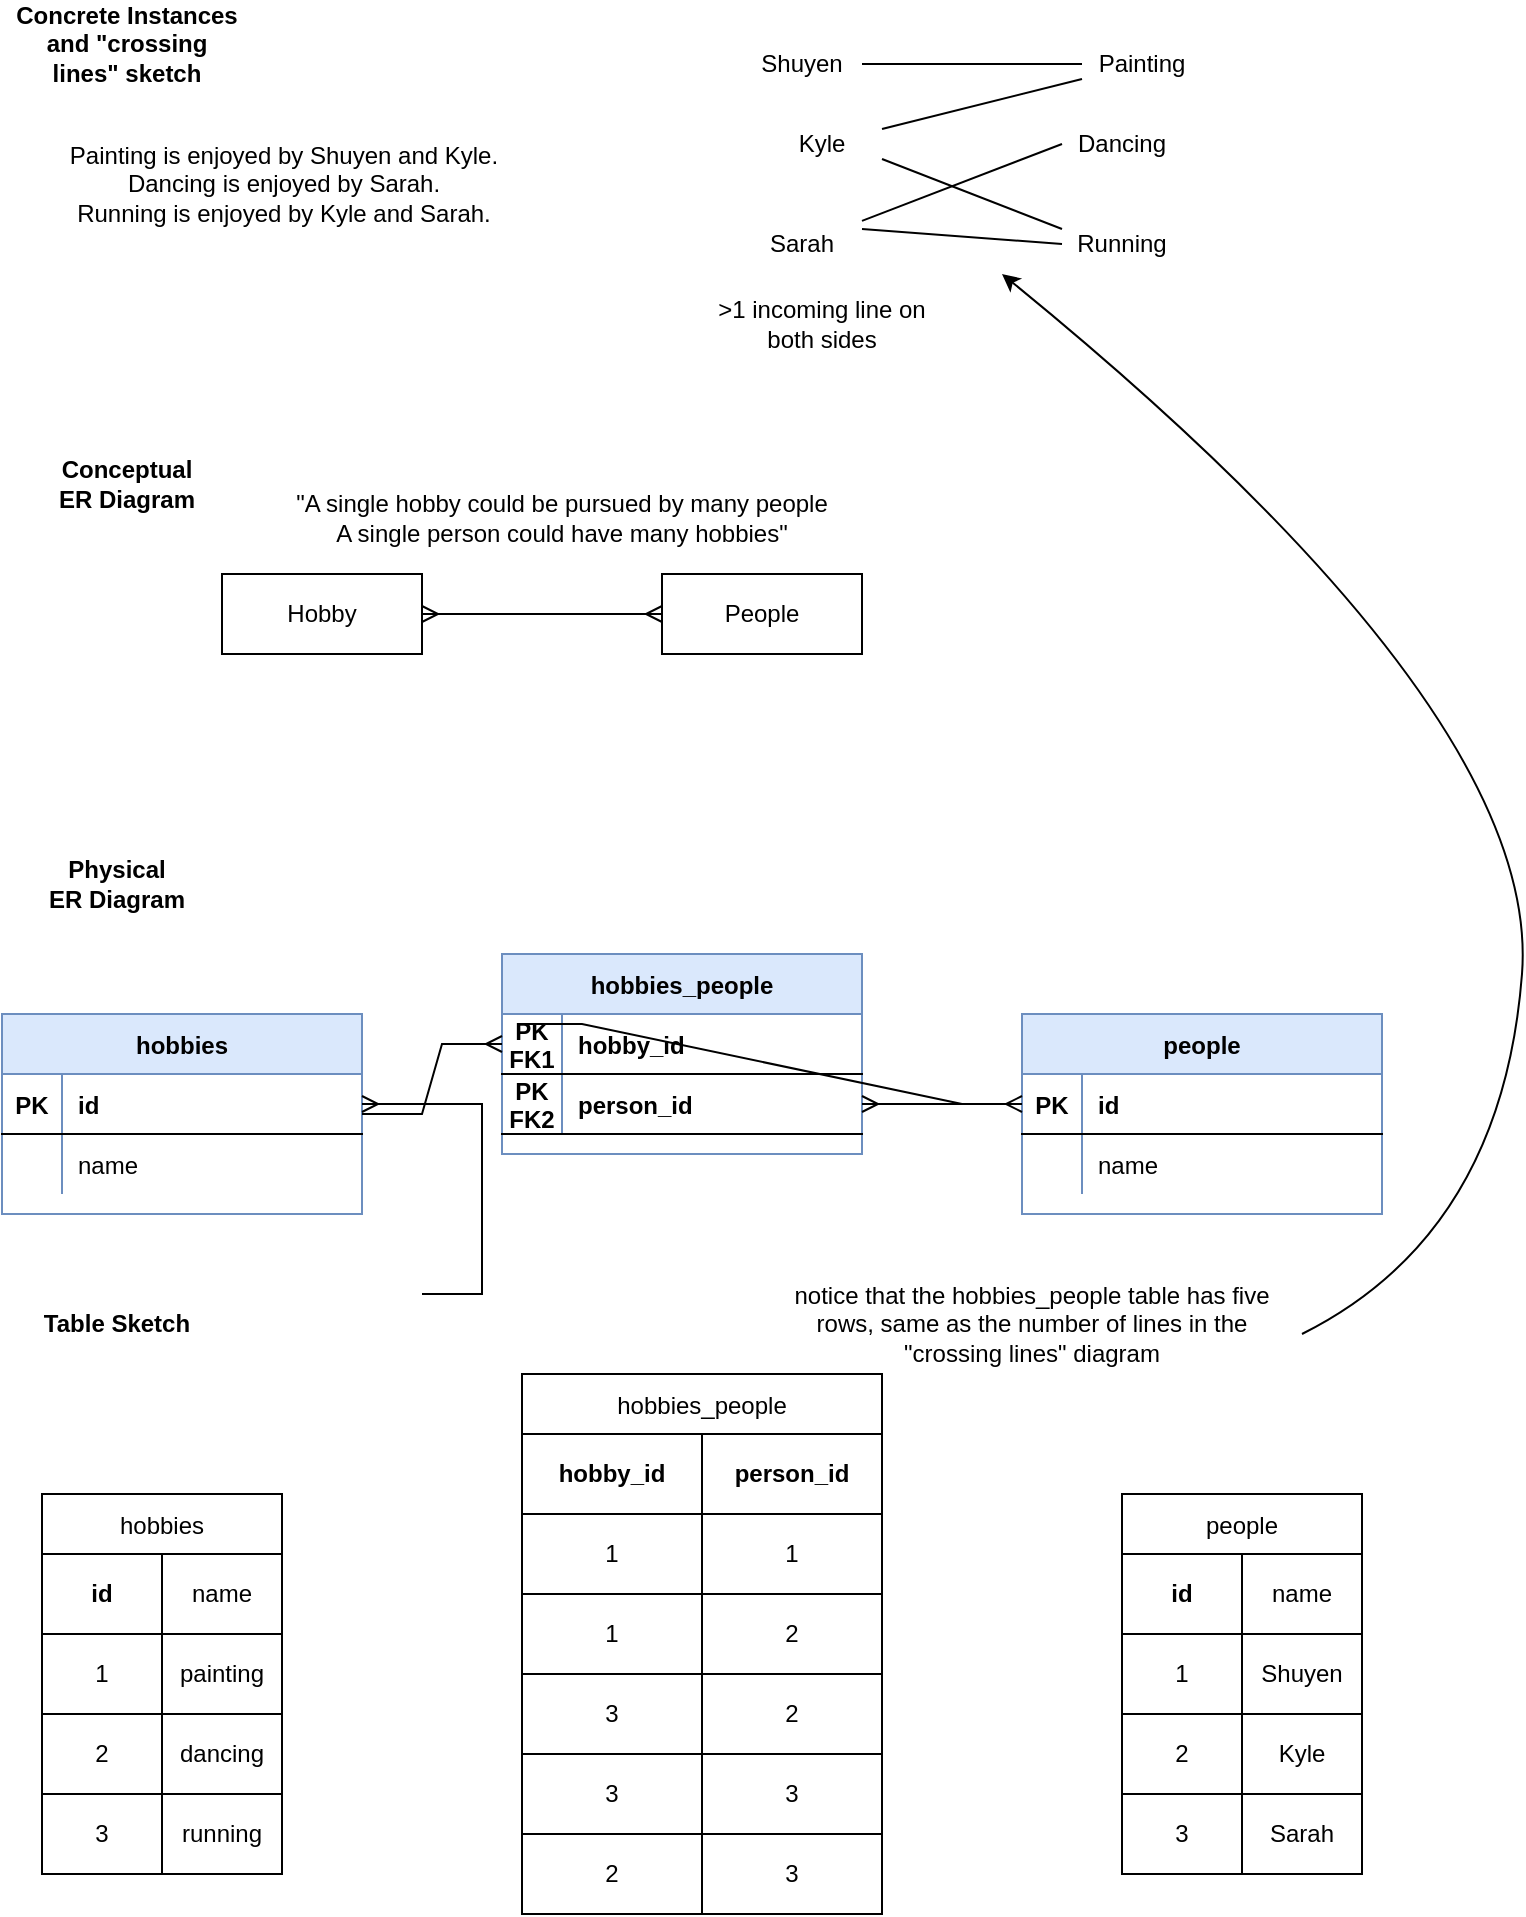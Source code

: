 <mxfile version="20.4.0" type="device"><diagram id="R2lEEEUBdFMjLlhIrx00" name="Page-1"><mxGraphModel dx="2066" dy="1155" grid="1" gridSize="10" guides="1" tooltips="1" connect="1" arrows="1" fold="1" page="1" pageScale="1" pageWidth="850" pageHeight="1100" math="0" shadow="0" extFonts="Permanent Marker^https://fonts.googleapis.com/css?family=Permanent+Marker"><root><mxCell id="0"/><mxCell id="1" parent="0"/><mxCell id="ItAvpHH_RHoH9dyeuU5u-58" value="hobbies_people" style="shape=table;startSize=30;container=1;collapsible=1;childLayout=tableLayout;fixedRows=1;rowLines=0;fontStyle=1;align=center;resizeLast=1;fillColor=#dae8fc;strokeColor=#6c8ebf;" parent="1" vertex="1"><mxGeometry x="320" y="590" width="180" height="100" as="geometry"/></mxCell><mxCell id="ItAvpHH_RHoH9dyeuU5u-59" value="" style="shape=tableRow;horizontal=0;startSize=0;swimlaneHead=0;swimlaneBody=0;fillColor=none;collapsible=0;dropTarget=0;points=[[0,0.5],[1,0.5]];portConstraint=eastwest;top=0;left=0;right=0;bottom=1;" parent="ItAvpHH_RHoH9dyeuU5u-58" vertex="1"><mxGeometry y="30" width="180" height="30" as="geometry"/></mxCell><mxCell id="ItAvpHH_RHoH9dyeuU5u-60" value="PK&#xA;FK1" style="shape=partialRectangle;connectable=0;fillColor=none;top=0;left=0;bottom=0;right=0;fontStyle=1;overflow=hidden;" parent="ItAvpHH_RHoH9dyeuU5u-59" vertex="1"><mxGeometry width="30" height="30" as="geometry"><mxRectangle width="30" height="30" as="alternateBounds"/></mxGeometry></mxCell><mxCell id="ItAvpHH_RHoH9dyeuU5u-61" value="hobby_id" style="shape=partialRectangle;connectable=0;fillColor=none;top=0;left=0;bottom=0;right=0;align=left;spacingLeft=6;fontStyle=1;overflow=hidden;" parent="ItAvpHH_RHoH9dyeuU5u-59" vertex="1"><mxGeometry x="30" width="150" height="30" as="geometry"><mxRectangle width="150" height="30" as="alternateBounds"/></mxGeometry></mxCell><mxCell id="fiHRi5qlY6WQzK_C-6VY-2" value="" style="shape=tableRow;horizontal=0;startSize=0;swimlaneHead=0;swimlaneBody=0;fillColor=none;collapsible=0;dropTarget=0;points=[[0,0.5],[1,0.5]];portConstraint=eastwest;top=0;left=0;right=0;bottom=1;" vertex="1" parent="ItAvpHH_RHoH9dyeuU5u-58"><mxGeometry y="60" width="180" height="30" as="geometry"/></mxCell><mxCell id="fiHRi5qlY6WQzK_C-6VY-3" value="PK&#xA;FK2&#xA;" style="shape=partialRectangle;connectable=0;fillColor=none;top=0;left=0;bottom=0;right=0;fontStyle=1;overflow=hidden;" vertex="1" parent="fiHRi5qlY6WQzK_C-6VY-2"><mxGeometry width="30" height="30" as="geometry"><mxRectangle width="30" height="30" as="alternateBounds"/></mxGeometry></mxCell><mxCell id="fiHRi5qlY6WQzK_C-6VY-4" value="person_id" style="shape=partialRectangle;connectable=0;fillColor=none;top=0;left=0;bottom=0;right=0;align=left;spacingLeft=6;fontStyle=1;overflow=hidden;strokeColor=none;" vertex="1" parent="fiHRi5qlY6WQzK_C-6VY-2"><mxGeometry x="30" width="150" height="30" as="geometry"><mxRectangle width="150" height="30" as="alternateBounds"/></mxGeometry></mxCell><mxCell id="ItAvpHH_RHoH9dyeuU5u-77" value="hobbies" style="shape=table;startSize=30;container=1;collapsible=1;childLayout=tableLayout;fixedRows=1;rowLines=0;fontStyle=1;align=center;resizeLast=1;fillColor=#dae8fc;strokeColor=#6c8ebf;" parent="1" vertex="1"><mxGeometry x="70" y="620" width="180" height="100" as="geometry"/></mxCell><mxCell id="ItAvpHH_RHoH9dyeuU5u-78" value="" style="shape=tableRow;horizontal=0;startSize=0;swimlaneHead=0;swimlaneBody=0;fillColor=none;collapsible=0;dropTarget=0;points=[[0,0.5],[1,0.5]];portConstraint=eastwest;top=0;left=0;right=0;bottom=1;" parent="ItAvpHH_RHoH9dyeuU5u-77" vertex="1"><mxGeometry y="30" width="180" height="30" as="geometry"/></mxCell><mxCell id="ItAvpHH_RHoH9dyeuU5u-79" value="PK" style="shape=partialRectangle;connectable=0;fillColor=none;top=0;left=0;bottom=0;right=0;fontStyle=1;overflow=hidden;" parent="ItAvpHH_RHoH9dyeuU5u-78" vertex="1"><mxGeometry width="30" height="30" as="geometry"><mxRectangle width="30" height="30" as="alternateBounds"/></mxGeometry></mxCell><mxCell id="ItAvpHH_RHoH9dyeuU5u-80" value="id" style="shape=partialRectangle;connectable=0;fillColor=none;top=0;left=0;bottom=0;right=0;align=left;spacingLeft=6;fontStyle=1;overflow=hidden;" parent="ItAvpHH_RHoH9dyeuU5u-78" vertex="1"><mxGeometry x="30" width="150" height="30" as="geometry"><mxRectangle width="150" height="30" as="alternateBounds"/></mxGeometry></mxCell><mxCell id="ItAvpHH_RHoH9dyeuU5u-81" value="" style="shape=tableRow;horizontal=0;startSize=0;swimlaneHead=0;swimlaneBody=0;fillColor=none;collapsible=0;dropTarget=0;points=[[0,0.5],[1,0.5]];portConstraint=eastwest;top=0;left=0;right=0;bottom=0;" parent="ItAvpHH_RHoH9dyeuU5u-77" vertex="1"><mxGeometry y="60" width="180" height="30" as="geometry"/></mxCell><mxCell id="ItAvpHH_RHoH9dyeuU5u-82" value="" style="shape=partialRectangle;connectable=0;fillColor=none;top=0;left=0;bottom=0;right=0;editable=1;overflow=hidden;" parent="ItAvpHH_RHoH9dyeuU5u-81" vertex="1"><mxGeometry width="30" height="30" as="geometry"><mxRectangle width="30" height="30" as="alternateBounds"/></mxGeometry></mxCell><mxCell id="ItAvpHH_RHoH9dyeuU5u-83" value="name" style="shape=partialRectangle;connectable=0;fillColor=none;top=0;left=0;bottom=0;right=0;align=left;spacingLeft=6;overflow=hidden;" parent="ItAvpHH_RHoH9dyeuU5u-81" vertex="1"><mxGeometry x="30" width="150" height="30" as="geometry"><mxRectangle width="150" height="30" as="alternateBounds"/></mxGeometry></mxCell><mxCell id="ItAvpHH_RHoH9dyeuU5u-90" value="people" style="shape=table;startSize=30;container=1;collapsible=1;childLayout=tableLayout;fixedRows=1;rowLines=0;fontStyle=1;align=center;resizeLast=1;fillColor=#dae8fc;strokeColor=#6c8ebf;" parent="1" vertex="1"><mxGeometry x="580" y="620" width="180" height="100" as="geometry"/></mxCell><mxCell id="ItAvpHH_RHoH9dyeuU5u-91" value="" style="shape=tableRow;horizontal=0;startSize=0;swimlaneHead=0;swimlaneBody=0;fillColor=none;collapsible=0;dropTarget=0;points=[[0,0.5],[1,0.5]];portConstraint=eastwest;top=0;left=0;right=0;bottom=1;" parent="ItAvpHH_RHoH9dyeuU5u-90" vertex="1"><mxGeometry y="30" width="180" height="30" as="geometry"/></mxCell><mxCell id="ItAvpHH_RHoH9dyeuU5u-92" value="PK" style="shape=partialRectangle;connectable=0;fillColor=none;top=0;left=0;bottom=0;right=0;fontStyle=1;overflow=hidden;" parent="ItAvpHH_RHoH9dyeuU5u-91" vertex="1"><mxGeometry width="30" height="30" as="geometry"><mxRectangle width="30" height="30" as="alternateBounds"/></mxGeometry></mxCell><mxCell id="ItAvpHH_RHoH9dyeuU5u-93" value="id" style="shape=partialRectangle;connectable=0;fillColor=none;top=0;left=0;bottom=0;right=0;align=left;spacingLeft=6;fontStyle=1;overflow=hidden;" parent="ItAvpHH_RHoH9dyeuU5u-91" vertex="1"><mxGeometry x="30" width="150" height="30" as="geometry"><mxRectangle width="150" height="30" as="alternateBounds"/></mxGeometry></mxCell><mxCell id="ItAvpHH_RHoH9dyeuU5u-94" value="" style="shape=tableRow;horizontal=0;startSize=0;swimlaneHead=0;swimlaneBody=0;fillColor=none;collapsible=0;dropTarget=0;points=[[0,0.5],[1,0.5]];portConstraint=eastwest;top=0;left=0;right=0;bottom=0;" parent="ItAvpHH_RHoH9dyeuU5u-90" vertex="1"><mxGeometry y="60" width="180" height="30" as="geometry"/></mxCell><mxCell id="ItAvpHH_RHoH9dyeuU5u-95" value="" style="shape=partialRectangle;connectable=0;fillColor=none;top=0;left=0;bottom=0;right=0;editable=1;overflow=hidden;" parent="ItAvpHH_RHoH9dyeuU5u-94" vertex="1"><mxGeometry width="30" height="30" as="geometry"><mxRectangle width="30" height="30" as="alternateBounds"/></mxGeometry></mxCell><mxCell id="ItAvpHH_RHoH9dyeuU5u-96" value="name" style="shape=partialRectangle;connectable=0;fillColor=none;top=0;left=0;bottom=0;right=0;align=left;spacingLeft=6;overflow=hidden;" parent="ItAvpHH_RHoH9dyeuU5u-94" vertex="1"><mxGeometry x="30" width="150" height="30" as="geometry"><mxRectangle width="150" height="30" as="alternateBounds"/></mxGeometry></mxCell><mxCell id="ItAvpHH_RHoH9dyeuU5u-110" value="" style="edgeStyle=entityRelationEdgeStyle;fontSize=12;html=1;endArrow=ERmany;rounded=0;exitX=0;exitY=0.5;exitDx=0;exitDy=0;entryX=1;entryY=0.5;entryDx=0;entryDy=0;" parent="1" source="ItAvpHH_RHoH9dyeuU5u-68" target="ItAvpHH_RHoH9dyeuU5u-78" edge="1"><mxGeometry width="100" height="100" relative="1" as="geometry"><mxPoint x="280" y="760" as="sourcePoint"/><mxPoint x="380" y="660" as="targetPoint"/></mxGeometry></mxCell><mxCell id="ItAvpHH_RHoH9dyeuU5u-132" value="hobbies" style="shape=table;startSize=30;container=1;collapsible=0;childLayout=tableLayout;" parent="1" vertex="1"><mxGeometry x="90" y="860" width="120" height="190" as="geometry"/></mxCell><mxCell id="ItAvpHH_RHoH9dyeuU5u-133" value="" style="shape=tableRow;horizontal=0;startSize=0;swimlaneHead=0;swimlaneBody=0;top=0;left=0;bottom=0;right=0;collapsible=0;dropTarget=0;fillColor=none;points=[[0,0.5],[1,0.5]];portConstraint=eastwest;" parent="ItAvpHH_RHoH9dyeuU5u-132" vertex="1"><mxGeometry y="30" width="120" height="40" as="geometry"/></mxCell><mxCell id="ItAvpHH_RHoH9dyeuU5u-134" value="&lt;b&gt;id&lt;/b&gt;" style="shape=partialRectangle;html=1;whiteSpace=wrap;connectable=0;overflow=hidden;fillColor=none;top=0;left=0;bottom=0;right=0;pointerEvents=1;" parent="ItAvpHH_RHoH9dyeuU5u-133" vertex="1"><mxGeometry width="60" height="40" as="geometry"><mxRectangle width="60" height="40" as="alternateBounds"/></mxGeometry></mxCell><mxCell id="ItAvpHH_RHoH9dyeuU5u-135" value="name" style="shape=partialRectangle;html=1;whiteSpace=wrap;connectable=0;overflow=hidden;fillColor=none;top=0;left=0;bottom=0;right=0;pointerEvents=1;" parent="ItAvpHH_RHoH9dyeuU5u-133" vertex="1"><mxGeometry x="60" width="60" height="40" as="geometry"><mxRectangle width="60" height="40" as="alternateBounds"/></mxGeometry></mxCell><mxCell id="ItAvpHH_RHoH9dyeuU5u-136" value="" style="shape=tableRow;horizontal=0;startSize=0;swimlaneHead=0;swimlaneBody=0;top=0;left=0;bottom=0;right=0;collapsible=0;dropTarget=0;fillColor=none;points=[[0,0.5],[1,0.5]];portConstraint=eastwest;" parent="ItAvpHH_RHoH9dyeuU5u-132" vertex="1"><mxGeometry y="70" width="120" height="40" as="geometry"/></mxCell><mxCell id="ItAvpHH_RHoH9dyeuU5u-137" value="1" style="shape=partialRectangle;html=1;whiteSpace=wrap;connectable=0;overflow=hidden;fillColor=none;top=0;left=0;bottom=0;right=0;pointerEvents=1;" parent="ItAvpHH_RHoH9dyeuU5u-136" vertex="1"><mxGeometry width="60" height="40" as="geometry"><mxRectangle width="60" height="40" as="alternateBounds"/></mxGeometry></mxCell><mxCell id="ItAvpHH_RHoH9dyeuU5u-138" value="painting" style="shape=partialRectangle;html=1;whiteSpace=wrap;connectable=0;overflow=hidden;fillColor=none;top=0;left=0;bottom=0;right=0;pointerEvents=1;" parent="ItAvpHH_RHoH9dyeuU5u-136" vertex="1"><mxGeometry x="60" width="60" height="40" as="geometry"><mxRectangle width="60" height="40" as="alternateBounds"/></mxGeometry></mxCell><mxCell id="ItAvpHH_RHoH9dyeuU5u-139" value="" style="shape=tableRow;horizontal=0;startSize=0;swimlaneHead=0;swimlaneBody=0;top=0;left=0;bottom=0;right=0;collapsible=0;dropTarget=0;fillColor=none;points=[[0,0.5],[1,0.5]];portConstraint=eastwest;" parent="ItAvpHH_RHoH9dyeuU5u-132" vertex="1"><mxGeometry y="110" width="120" height="40" as="geometry"/></mxCell><mxCell id="ItAvpHH_RHoH9dyeuU5u-140" value="2" style="shape=partialRectangle;html=1;whiteSpace=wrap;connectable=0;overflow=hidden;fillColor=none;top=0;left=0;bottom=0;right=0;pointerEvents=1;" parent="ItAvpHH_RHoH9dyeuU5u-139" vertex="1"><mxGeometry width="60" height="40" as="geometry"><mxRectangle width="60" height="40" as="alternateBounds"/></mxGeometry></mxCell><mxCell id="ItAvpHH_RHoH9dyeuU5u-141" value="dancing" style="shape=partialRectangle;html=1;whiteSpace=wrap;connectable=0;overflow=hidden;fillColor=none;top=0;left=0;bottom=0;right=0;pointerEvents=1;" parent="ItAvpHH_RHoH9dyeuU5u-139" vertex="1"><mxGeometry x="60" width="60" height="40" as="geometry"><mxRectangle width="60" height="40" as="alternateBounds"/></mxGeometry></mxCell><mxCell id="fiHRi5qlY6WQzK_C-6VY-7" value="" style="shape=tableRow;horizontal=0;startSize=0;swimlaneHead=0;swimlaneBody=0;top=0;left=0;bottom=0;right=0;collapsible=0;dropTarget=0;fillColor=none;points=[[0,0.5],[1,0.5]];portConstraint=eastwest;" vertex="1" parent="ItAvpHH_RHoH9dyeuU5u-132"><mxGeometry y="150" width="120" height="40" as="geometry"/></mxCell><mxCell id="fiHRi5qlY6WQzK_C-6VY-8" value="3" style="shape=partialRectangle;html=1;whiteSpace=wrap;connectable=0;overflow=hidden;fillColor=none;top=0;left=0;bottom=0;right=0;pointerEvents=1;" vertex="1" parent="fiHRi5qlY6WQzK_C-6VY-7"><mxGeometry width="60" height="40" as="geometry"><mxRectangle width="60" height="40" as="alternateBounds"/></mxGeometry></mxCell><mxCell id="fiHRi5qlY6WQzK_C-6VY-9" value="running" style="shape=partialRectangle;html=1;whiteSpace=wrap;connectable=0;overflow=hidden;fillColor=none;top=0;left=0;bottom=0;right=0;pointerEvents=1;" vertex="1" parent="fiHRi5qlY6WQzK_C-6VY-7"><mxGeometry x="60" width="60" height="40" as="geometry"><mxRectangle width="60" height="40" as="alternateBounds"/></mxGeometry></mxCell><mxCell id="ItAvpHH_RHoH9dyeuU5u-142" value="people" style="shape=table;startSize=30;container=1;collapsible=0;childLayout=tableLayout;" parent="1" vertex="1"><mxGeometry x="630" y="860" width="120" height="190" as="geometry"/></mxCell><mxCell id="ItAvpHH_RHoH9dyeuU5u-143" value="" style="shape=tableRow;horizontal=0;startSize=0;swimlaneHead=0;swimlaneBody=0;top=0;left=0;bottom=0;right=0;collapsible=0;dropTarget=0;fillColor=none;points=[[0,0.5],[1,0.5]];portConstraint=eastwest;" parent="ItAvpHH_RHoH9dyeuU5u-142" vertex="1"><mxGeometry y="30" width="120" height="40" as="geometry"/></mxCell><mxCell id="ItAvpHH_RHoH9dyeuU5u-144" value="&lt;b&gt;id&lt;/b&gt;" style="shape=partialRectangle;html=1;whiteSpace=wrap;connectable=0;overflow=hidden;fillColor=none;top=0;left=0;bottom=0;right=0;pointerEvents=1;" parent="ItAvpHH_RHoH9dyeuU5u-143" vertex="1"><mxGeometry width="60" height="40" as="geometry"><mxRectangle width="60" height="40" as="alternateBounds"/></mxGeometry></mxCell><mxCell id="ItAvpHH_RHoH9dyeuU5u-145" value="name" style="shape=partialRectangle;html=1;whiteSpace=wrap;connectable=0;overflow=hidden;fillColor=none;top=0;left=0;bottom=0;right=0;pointerEvents=1;" parent="ItAvpHH_RHoH9dyeuU5u-143" vertex="1"><mxGeometry x="60" width="60" height="40" as="geometry"><mxRectangle width="60" height="40" as="alternateBounds"/></mxGeometry></mxCell><mxCell id="ItAvpHH_RHoH9dyeuU5u-146" value="" style="shape=tableRow;horizontal=0;startSize=0;swimlaneHead=0;swimlaneBody=0;top=0;left=0;bottom=0;right=0;collapsible=0;dropTarget=0;fillColor=none;points=[[0,0.5],[1,0.5]];portConstraint=eastwest;" parent="ItAvpHH_RHoH9dyeuU5u-142" vertex="1"><mxGeometry y="70" width="120" height="40" as="geometry"/></mxCell><mxCell id="ItAvpHH_RHoH9dyeuU5u-147" value="1" style="shape=partialRectangle;html=1;whiteSpace=wrap;connectable=0;overflow=hidden;fillColor=none;top=0;left=0;bottom=0;right=0;pointerEvents=1;" parent="ItAvpHH_RHoH9dyeuU5u-146" vertex="1"><mxGeometry width="60" height="40" as="geometry"><mxRectangle width="60" height="40" as="alternateBounds"/></mxGeometry></mxCell><mxCell id="ItAvpHH_RHoH9dyeuU5u-148" value="Shuyen" style="shape=partialRectangle;html=1;whiteSpace=wrap;connectable=0;overflow=hidden;fillColor=none;top=0;left=0;bottom=0;right=0;pointerEvents=1;" parent="ItAvpHH_RHoH9dyeuU5u-146" vertex="1"><mxGeometry x="60" width="60" height="40" as="geometry"><mxRectangle width="60" height="40" as="alternateBounds"/></mxGeometry></mxCell><mxCell id="ItAvpHH_RHoH9dyeuU5u-149" value="" style="shape=tableRow;horizontal=0;startSize=0;swimlaneHead=0;swimlaneBody=0;top=0;left=0;bottom=0;right=0;collapsible=0;dropTarget=0;fillColor=none;points=[[0,0.5],[1,0.5]];portConstraint=eastwest;" parent="ItAvpHH_RHoH9dyeuU5u-142" vertex="1"><mxGeometry y="110" width="120" height="40" as="geometry"/></mxCell><mxCell id="ItAvpHH_RHoH9dyeuU5u-150" value="2" style="shape=partialRectangle;html=1;whiteSpace=wrap;connectable=0;overflow=hidden;fillColor=none;top=0;left=0;bottom=0;right=0;pointerEvents=1;" parent="ItAvpHH_RHoH9dyeuU5u-149" vertex="1"><mxGeometry width="60" height="40" as="geometry"><mxRectangle width="60" height="40" as="alternateBounds"/></mxGeometry></mxCell><mxCell id="ItAvpHH_RHoH9dyeuU5u-151" value="Kyle" style="shape=partialRectangle;html=1;whiteSpace=wrap;connectable=0;overflow=hidden;fillColor=none;top=0;left=0;bottom=0;right=0;pointerEvents=1;" parent="ItAvpHH_RHoH9dyeuU5u-149" vertex="1"><mxGeometry x="60" width="60" height="40" as="geometry"><mxRectangle width="60" height="40" as="alternateBounds"/></mxGeometry></mxCell><mxCell id="fiHRi5qlY6WQzK_C-6VY-20" value="" style="shape=tableRow;horizontal=0;startSize=0;swimlaneHead=0;swimlaneBody=0;top=0;left=0;bottom=0;right=0;collapsible=0;dropTarget=0;fillColor=none;points=[[0,0.5],[1,0.5]];portConstraint=eastwest;" vertex="1" parent="ItAvpHH_RHoH9dyeuU5u-142"><mxGeometry y="150" width="120" height="40" as="geometry"/></mxCell><mxCell id="fiHRi5qlY6WQzK_C-6VY-21" value="3" style="shape=partialRectangle;html=1;whiteSpace=wrap;connectable=0;overflow=hidden;fillColor=none;top=0;left=0;bottom=0;right=0;pointerEvents=1;" vertex="1" parent="fiHRi5qlY6WQzK_C-6VY-20"><mxGeometry width="60" height="40" as="geometry"><mxRectangle width="60" height="40" as="alternateBounds"/></mxGeometry></mxCell><mxCell id="fiHRi5qlY6WQzK_C-6VY-22" value="Sarah" style="shape=partialRectangle;html=1;whiteSpace=wrap;connectable=0;overflow=hidden;fillColor=none;top=0;left=0;bottom=0;right=0;pointerEvents=1;" vertex="1" parent="fiHRi5qlY6WQzK_C-6VY-20"><mxGeometry x="60" width="60" height="40" as="geometry"><mxRectangle width="60" height="40" as="alternateBounds"/></mxGeometry></mxCell><mxCell id="ItAvpHH_RHoH9dyeuU5u-111" value="" style="edgeStyle=entityRelationEdgeStyle;fontSize=12;html=1;endArrow=ERmany;rounded=0;exitX=1;exitY=0.5;exitDx=0;exitDy=0;entryX=0;entryY=0.5;entryDx=0;entryDy=0;" parent="1" source="ItAvpHH_RHoH9dyeuU5u-65" target="ItAvpHH_RHoH9dyeuU5u-91" edge="1"><mxGeometry width="100" height="100" relative="1" as="geometry"><mxPoint x="330" y="625" as="sourcePoint"/><mxPoint x="260" y="675" as="targetPoint"/></mxGeometry></mxCell><mxCell id="ItAvpHH_RHoH9dyeuU5u-169" value="&lt;div&gt;&lt;br&gt;&quot;A single hobby could be pursued by many people&lt;/div&gt;&lt;div&gt;A single person could have many hobbies&quot;&lt;/div&gt;" style="text;html=1;strokeColor=none;fillColor=none;align=center;verticalAlign=middle;whiteSpace=wrap;rounded=0;" parent="1" vertex="1"><mxGeometry x="210" y="350" width="280" height="30" as="geometry"/></mxCell><mxCell id="ItAvpHH_RHoH9dyeuU5u-181" value="hobbies_people" style="shape=table;startSize=30;container=1;collapsible=0;childLayout=tableLayout;" parent="1" vertex="1"><mxGeometry x="330" y="800" width="180" height="270" as="geometry"/></mxCell><mxCell id="ItAvpHH_RHoH9dyeuU5u-182" value="" style="shape=tableRow;horizontal=0;startSize=0;swimlaneHead=0;swimlaneBody=0;top=0;left=0;bottom=0;right=0;collapsible=0;dropTarget=0;fillColor=none;points=[[0,0.5],[1,0.5]];portConstraint=eastwest;" parent="ItAvpHH_RHoH9dyeuU5u-181" vertex="1"><mxGeometry y="30" width="180" height="40" as="geometry"/></mxCell><mxCell id="ItAvpHH_RHoH9dyeuU5u-183" value="hobby_id" style="shape=partialRectangle;html=1;whiteSpace=wrap;connectable=0;overflow=hidden;fillColor=none;top=0;left=0;bottom=0;right=0;pointerEvents=1;fontStyle=1" parent="ItAvpHH_RHoH9dyeuU5u-182" vertex="1"><mxGeometry width="90" height="40" as="geometry"><mxRectangle width="90" height="40" as="alternateBounds"/></mxGeometry></mxCell><mxCell id="ItAvpHH_RHoH9dyeuU5u-184" value="person_id" style="shape=partialRectangle;html=1;whiteSpace=wrap;connectable=0;overflow=hidden;fillColor=none;top=0;left=0;bottom=0;right=0;pointerEvents=1;fontStyle=1" parent="ItAvpHH_RHoH9dyeuU5u-182" vertex="1"><mxGeometry x="90" width="90" height="40" as="geometry"><mxRectangle width="90" height="40" as="alternateBounds"/></mxGeometry></mxCell><mxCell id="ItAvpHH_RHoH9dyeuU5u-187" value="" style="shape=tableRow;horizontal=0;startSize=0;swimlaneHead=0;swimlaneBody=0;top=0;left=0;bottom=0;right=0;collapsible=0;dropTarget=0;fillColor=none;points=[[0,0.5],[1,0.5]];portConstraint=eastwest;" parent="ItAvpHH_RHoH9dyeuU5u-181" vertex="1"><mxGeometry y="70" width="180" height="40" as="geometry"/></mxCell><mxCell id="ItAvpHH_RHoH9dyeuU5u-188" value="1" style="shape=partialRectangle;html=1;whiteSpace=wrap;connectable=0;overflow=hidden;fillColor=none;top=0;left=0;bottom=0;right=0;pointerEvents=1;" parent="ItAvpHH_RHoH9dyeuU5u-187" vertex="1"><mxGeometry width="90" height="40" as="geometry"><mxRectangle width="90" height="40" as="alternateBounds"/></mxGeometry></mxCell><mxCell id="ItAvpHH_RHoH9dyeuU5u-189" value="1" style="shape=partialRectangle;html=1;whiteSpace=wrap;connectable=0;overflow=hidden;fillColor=none;top=0;left=0;bottom=0;right=0;pointerEvents=1;" parent="ItAvpHH_RHoH9dyeuU5u-187" vertex="1"><mxGeometry x="90" width="90" height="40" as="geometry"><mxRectangle width="90" height="40" as="alternateBounds"/></mxGeometry></mxCell><mxCell id="ItAvpHH_RHoH9dyeuU5u-192" value="" style="shape=tableRow;horizontal=0;startSize=0;swimlaneHead=0;swimlaneBody=0;top=0;left=0;bottom=0;right=0;collapsible=0;dropTarget=0;fillColor=none;points=[[0,0.5],[1,0.5]];portConstraint=eastwest;" parent="ItAvpHH_RHoH9dyeuU5u-181" vertex="1"><mxGeometry y="110" width="180" height="40" as="geometry"/></mxCell><mxCell id="ItAvpHH_RHoH9dyeuU5u-193" value="1" style="shape=partialRectangle;html=1;whiteSpace=wrap;connectable=0;overflow=hidden;fillColor=none;top=0;left=0;bottom=0;right=0;pointerEvents=1;" parent="ItAvpHH_RHoH9dyeuU5u-192" vertex="1"><mxGeometry width="90" height="40" as="geometry"><mxRectangle width="90" height="40" as="alternateBounds"/></mxGeometry></mxCell><mxCell id="ItAvpHH_RHoH9dyeuU5u-194" value="2" style="shape=partialRectangle;html=1;whiteSpace=wrap;connectable=0;overflow=hidden;fillColor=none;top=0;left=0;bottom=0;right=0;pointerEvents=1;" parent="ItAvpHH_RHoH9dyeuU5u-192" vertex="1"><mxGeometry x="90" width="90" height="40" as="geometry"><mxRectangle width="90" height="40" as="alternateBounds"/></mxGeometry></mxCell><mxCell id="ItAvpHH_RHoH9dyeuU5u-202" style="shape=tableRow;horizontal=0;startSize=0;swimlaneHead=0;swimlaneBody=0;top=0;left=0;bottom=0;right=0;collapsible=0;dropTarget=0;fillColor=none;points=[[0,0.5],[1,0.5]];portConstraint=eastwest;" parent="ItAvpHH_RHoH9dyeuU5u-181" vertex="1"><mxGeometry y="150" width="180" height="40" as="geometry"/></mxCell><mxCell id="ItAvpHH_RHoH9dyeuU5u-203" value="3" style="shape=partialRectangle;html=1;whiteSpace=wrap;connectable=0;overflow=hidden;fillColor=none;top=0;left=0;bottom=0;right=0;pointerEvents=1;" parent="ItAvpHH_RHoH9dyeuU5u-202" vertex="1"><mxGeometry width="90" height="40" as="geometry"><mxRectangle width="90" height="40" as="alternateBounds"/></mxGeometry></mxCell><mxCell id="ItAvpHH_RHoH9dyeuU5u-204" value="2" style="shape=partialRectangle;html=1;whiteSpace=wrap;connectable=0;overflow=hidden;fillColor=none;top=0;left=0;bottom=0;right=0;pointerEvents=1;" parent="ItAvpHH_RHoH9dyeuU5u-202" vertex="1"><mxGeometry x="90" width="90" height="40" as="geometry"><mxRectangle width="90" height="40" as="alternateBounds"/></mxGeometry></mxCell><mxCell id="ItAvpHH_RHoH9dyeuU5u-197" style="shape=tableRow;horizontal=0;startSize=0;swimlaneHead=0;swimlaneBody=0;top=0;left=0;bottom=0;right=0;collapsible=0;dropTarget=0;fillColor=none;points=[[0,0.5],[1,0.5]];portConstraint=eastwest;" parent="ItAvpHH_RHoH9dyeuU5u-181" vertex="1"><mxGeometry y="190" width="180" height="40" as="geometry"/></mxCell><mxCell id="ItAvpHH_RHoH9dyeuU5u-198" value="3" style="shape=partialRectangle;html=1;whiteSpace=wrap;connectable=0;overflow=hidden;fillColor=none;top=0;left=0;bottom=0;right=0;pointerEvents=1;" parent="ItAvpHH_RHoH9dyeuU5u-197" vertex="1"><mxGeometry width="90" height="40" as="geometry"><mxRectangle width="90" height="40" as="alternateBounds"/></mxGeometry></mxCell><mxCell id="ItAvpHH_RHoH9dyeuU5u-199" value="3" style="shape=partialRectangle;html=1;whiteSpace=wrap;connectable=0;overflow=hidden;fillColor=none;top=0;left=0;bottom=0;right=0;pointerEvents=1;" parent="ItAvpHH_RHoH9dyeuU5u-197" vertex="1"><mxGeometry x="90" width="90" height="40" as="geometry"><mxRectangle width="90" height="40" as="alternateBounds"/></mxGeometry></mxCell><mxCell id="fiHRi5qlY6WQzK_C-6VY-39" style="shape=tableRow;horizontal=0;startSize=0;swimlaneHead=0;swimlaneBody=0;top=0;left=0;bottom=0;right=0;collapsible=0;dropTarget=0;fillColor=none;points=[[0,0.5],[1,0.5]];portConstraint=eastwest;" vertex="1" parent="ItAvpHH_RHoH9dyeuU5u-181"><mxGeometry y="230" width="180" height="40" as="geometry"/></mxCell><mxCell id="fiHRi5qlY6WQzK_C-6VY-40" value="2" style="shape=partialRectangle;html=1;whiteSpace=wrap;connectable=0;overflow=hidden;fillColor=none;top=0;left=0;bottom=0;right=0;pointerEvents=1;" vertex="1" parent="fiHRi5qlY6WQzK_C-6VY-39"><mxGeometry width="90" height="40" as="geometry"><mxRectangle width="90" height="40" as="alternateBounds"/></mxGeometry></mxCell><mxCell id="fiHRi5qlY6WQzK_C-6VY-41" value="3" style="shape=partialRectangle;html=1;whiteSpace=wrap;connectable=0;overflow=hidden;fillColor=none;top=0;left=0;bottom=0;right=0;pointerEvents=1;" vertex="1" parent="fiHRi5qlY6WQzK_C-6VY-39"><mxGeometry x="90" width="90" height="40" as="geometry"><mxRectangle width="90" height="40" as="alternateBounds"/></mxGeometry></mxCell><mxCell id="ItAvpHH_RHoH9dyeuU5u-207" value="Hobby" style="whiteSpace=wrap;html=1;align=center;" parent="1" vertex="1"><mxGeometry x="180" y="400" width="100" height="40" as="geometry"/></mxCell><mxCell id="ItAvpHH_RHoH9dyeuU5u-208" value="People" style="whiteSpace=wrap;html=1;align=center;" parent="1" vertex="1"><mxGeometry x="400" y="400" width="100" height="40" as="geometry"/></mxCell><mxCell id="ItAvpHH_RHoH9dyeuU5u-213" value="&lt;div&gt;Physical &lt;br&gt;&lt;/div&gt;&lt;div&gt;ER Diagram&lt;/div&gt;" style="text;html=1;strokeColor=none;fillColor=none;align=center;verticalAlign=middle;whiteSpace=wrap;rounded=0;fontStyle=1" parent="1" vertex="1"><mxGeometry x="70" y="540" width="115" height="30" as="geometry"/></mxCell><mxCell id="ItAvpHH_RHoH9dyeuU5u-214" value="Conceptual&lt;br&gt; ER Diagram" style="text;html=1;strokeColor=none;fillColor=none;align=center;verticalAlign=middle;whiteSpace=wrap;rounded=0;fontStyle=1" parent="1" vertex="1"><mxGeometry x="75" y="340" width="115" height="30" as="geometry"/></mxCell><mxCell id="ItAvpHH_RHoH9dyeuU5u-219" value="Table Sketch" style="text;html=1;strokeColor=none;fillColor=none;align=center;verticalAlign=middle;whiteSpace=wrap;rounded=0;fontStyle=1" parent="1" vertex="1"><mxGeometry x="70" y="760" width="115" height="30" as="geometry"/></mxCell><mxCell id="ItAvpHH_RHoH9dyeuU5u-220" value="Concrete Instances and &quot;crossing lines&quot; sketch" style="text;html=1;strokeColor=none;fillColor=none;align=center;verticalAlign=middle;whiteSpace=wrap;rounded=0;fontStyle=1" parent="1" vertex="1"><mxGeometry x="75" y="120" width="115" height="30" as="geometry"/></mxCell><mxCell id="fiHRi5qlY6WQzK_C-6VY-1" value="" style="edgeStyle=entityRelationEdgeStyle;fontSize=12;html=1;endArrow=ERmany;startArrow=ERmany;rounded=0;entryX=0;entryY=0.5;entryDx=0;entryDy=0;exitX=1;exitY=0.5;exitDx=0;exitDy=0;" edge="1" parent="1" source="ItAvpHH_RHoH9dyeuU5u-207" target="ItAvpHH_RHoH9dyeuU5u-208"><mxGeometry width="100" height="100" relative="1" as="geometry"><mxPoint x="370" y="640" as="sourcePoint"/><mxPoint x="470" y="540" as="targetPoint"/></mxGeometry></mxCell><mxCell id="fiHRi5qlY6WQzK_C-6VY-46" value="notice that the hobbies_people table has five rows, same as the number of lines in the &quot;crossing lines&quot; diagram " style="text;html=1;strokeColor=none;fillColor=none;align=center;verticalAlign=middle;whiteSpace=wrap;rounded=0;" vertex="1" parent="1"><mxGeometry x="460" y="760" width="250" height="30" as="geometry"/></mxCell><mxCell id="fiHRi5qlY6WQzK_C-6VY-47" value="Painting is enjoyed by Shuyen and Kyle.&lt;br&gt;&lt;div&gt;Dancing is enjoyed by Sarah.&lt;/div&gt;&lt;div&gt;Running is enjoyed by Kyle and Sarah.&lt;br&gt;&lt;/div&gt;" style="text;html=1;strokeColor=none;fillColor=none;align=center;verticalAlign=middle;whiteSpace=wrap;rounded=0;" vertex="1" parent="1"><mxGeometry x="91" y="190" width="240" height="30" as="geometry"/></mxCell><mxCell id="fiHRi5qlY6WQzK_C-6VY-48" value="Shuyen" style="text;html=1;strokeColor=none;fillColor=none;align=center;verticalAlign=middle;whiteSpace=wrap;rounded=0;" vertex="1" parent="1"><mxGeometry x="440" y="130" width="60" height="30" as="geometry"/></mxCell><mxCell id="fiHRi5qlY6WQzK_C-6VY-51" value="Running" style="text;html=1;strokeColor=none;fillColor=none;align=center;verticalAlign=middle;whiteSpace=wrap;rounded=0;" vertex="1" parent="1"><mxGeometry x="600" y="220" width="60" height="30" as="geometry"/></mxCell><mxCell id="fiHRi5qlY6WQzK_C-6VY-49" value="Kyle" style="text;html=1;strokeColor=none;fillColor=none;align=center;verticalAlign=middle;whiteSpace=wrap;rounded=0;" vertex="1" parent="1"><mxGeometry x="450" y="170" width="60" height="30" as="geometry"/></mxCell><mxCell id="fiHRi5qlY6WQzK_C-6VY-50" value="Sarah" style="text;html=1;strokeColor=none;fillColor=none;align=center;verticalAlign=middle;whiteSpace=wrap;rounded=0;" vertex="1" parent="1"><mxGeometry x="440" y="220" width="60" height="30" as="geometry"/></mxCell><mxCell id="fiHRi5qlY6WQzK_C-6VY-52" value="Dancing" style="text;html=1;strokeColor=none;fillColor=none;align=center;verticalAlign=middle;whiteSpace=wrap;rounded=0;" vertex="1" parent="1"><mxGeometry x="600" y="170" width="60" height="30" as="geometry"/></mxCell><mxCell id="fiHRi5qlY6WQzK_C-6VY-53" value="Painting" style="text;html=1;strokeColor=none;fillColor=none;align=center;verticalAlign=middle;whiteSpace=wrap;rounded=0;" vertex="1" parent="1"><mxGeometry x="610" y="130" width="60" height="30" as="geometry"/></mxCell><mxCell id="fiHRi5qlY6WQzK_C-6VY-54" value="" style="endArrow=none;html=1;rounded=0;entryX=1;entryY=0.5;entryDx=0;entryDy=0;exitX=0;exitY=0.5;exitDx=0;exitDy=0;" edge="1" parent="1" source="fiHRi5qlY6WQzK_C-6VY-53" target="fiHRi5qlY6WQzK_C-6VY-48"><mxGeometry width="50" height="50" relative="1" as="geometry"><mxPoint x="400" y="320" as="sourcePoint"/><mxPoint x="450" y="270" as="targetPoint"/></mxGeometry></mxCell><mxCell id="fiHRi5qlY6WQzK_C-6VY-55" value="" style="endArrow=none;html=1;rounded=0;" edge="1" parent="1" source="fiHRi5qlY6WQzK_C-6VY-53" target="fiHRi5qlY6WQzK_C-6VY-49"><mxGeometry width="50" height="50" relative="1" as="geometry"><mxPoint x="590" y="220" as="sourcePoint"/><mxPoint x="510" y="155" as="targetPoint"/></mxGeometry></mxCell><mxCell id="fiHRi5qlY6WQzK_C-6VY-56" value="" style="endArrow=none;html=1;rounded=0;exitX=0;exitY=0.5;exitDx=0;exitDy=0;" edge="1" parent="1" source="fiHRi5qlY6WQzK_C-6VY-52" target="fiHRi5qlY6WQzK_C-6VY-50"><mxGeometry width="50" height="50" relative="1" as="geometry"><mxPoint x="620" y="162.5" as="sourcePoint"/><mxPoint x="520" y="187.5" as="targetPoint"/></mxGeometry></mxCell><mxCell id="fiHRi5qlY6WQzK_C-6VY-57" value="" style="endArrow=none;html=1;rounded=0;exitX=0;exitY=0.5;exitDx=0;exitDy=0;entryX=1;entryY=0.25;entryDx=0;entryDy=0;" edge="1" parent="1" source="fiHRi5qlY6WQzK_C-6VY-51" target="fiHRi5qlY6WQzK_C-6VY-50"><mxGeometry width="50" height="50" relative="1" as="geometry"><mxPoint x="610" y="195" as="sourcePoint"/><mxPoint x="510" y="233.462" as="targetPoint"/></mxGeometry></mxCell><mxCell id="fiHRi5qlY6WQzK_C-6VY-58" value="" style="endArrow=none;html=1;rounded=0;exitX=0;exitY=0.25;exitDx=0;exitDy=0;entryX=1;entryY=0.75;entryDx=0;entryDy=0;" edge="1" parent="1" source="fiHRi5qlY6WQzK_C-6VY-51" target="fiHRi5qlY6WQzK_C-6VY-49"><mxGeometry width="50" height="50" relative="1" as="geometry"><mxPoint x="610" y="245" as="sourcePoint"/><mxPoint x="510" y="237.5" as="targetPoint"/></mxGeometry></mxCell><mxCell id="fiHRi5qlY6WQzK_C-6VY-59" value="&amp;gt;1 incoming line on both sides" style="text;html=1;strokeColor=none;fillColor=none;align=center;verticalAlign=middle;whiteSpace=wrap;rounded=0;" vertex="1" parent="1"><mxGeometry x="415" y="260" width="130" height="30" as="geometry"/></mxCell><mxCell id="fiHRi5qlY6WQzK_C-6VY-60" value="" style="edgeStyle=entityRelationEdgeStyle;fontSize=12;html=1;endArrow=ERmany;rounded=0;exitX=1;exitY=0.5;exitDx=0;exitDy=0;entryX=0;entryY=0.5;entryDx=0;entryDy=0;" edge="1" parent="1" source="ItAvpHH_RHoH9dyeuU5u-77" target="ItAvpHH_RHoH9dyeuU5u-59"><mxGeometry width="100" height="100" relative="1" as="geometry"><mxPoint x="370" y="750" as="sourcePoint"/><mxPoint x="470" y="650" as="targetPoint"/></mxGeometry></mxCell><mxCell id="fiHRi5qlY6WQzK_C-6VY-61" value="" style="edgeStyle=entityRelationEdgeStyle;fontSize=12;html=1;endArrow=ERmany;rounded=0;exitX=0;exitY=0.5;exitDx=0;exitDy=0;" edge="1" parent="1" source="ItAvpHH_RHoH9dyeuU5u-91" target="fiHRi5qlY6WQzK_C-6VY-2"><mxGeometry width="100" height="100" relative="1" as="geometry"><mxPoint x="260" y="680" as="sourcePoint"/><mxPoint x="330" y="645" as="targetPoint"/></mxGeometry></mxCell><mxCell id="fiHRi5qlY6WQzK_C-6VY-63" value="" style="curved=1;endArrow=classic;html=1;rounded=0;" edge="1" parent="1"><mxGeometry width="50" height="50" relative="1" as="geometry"><mxPoint x="720" y="780" as="sourcePoint"/><mxPoint x="570" y="250" as="targetPoint"/><Array as="points"><mxPoint x="820" y="730"/><mxPoint x="840" y="470"/></Array></mxGeometry></mxCell></root></mxGraphModel></diagram></mxfile>